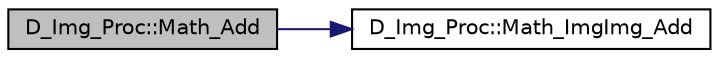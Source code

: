 digraph "D_Img_Proc::Math_Add"
{
 // LATEX_PDF_SIZE
  edge [fontname="Helvetica",fontsize="10",labelfontname="Helvetica",labelfontsize="10"];
  node [fontname="Helvetica",fontsize="10",shape=record];
  rankdir="LR";
  Node1 [label="D_Img_Proc::Math_Add",height=0.2,width=0.4,color="black", fillcolor="grey75", style="filled", fontcolor="black",tooltip=" "];
  Node1 -> Node2 [color="midnightblue",fontsize="10",style="solid"];
  Node2 [label="D_Img_Proc::Math_ImgImg_Add",height=0.2,width=0.4,color="black", fillcolor="white", style="filled",URL="$class_d___img___proc.html#ac983b5e29e279b80a0e9fafb707902ab",tooltip=" "];
}

